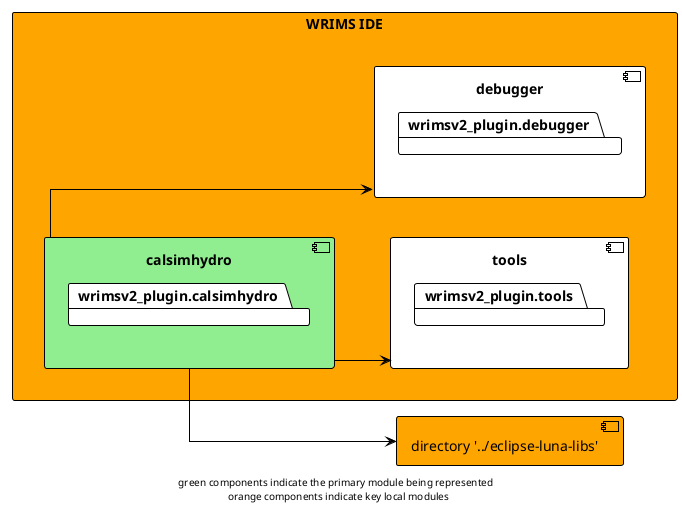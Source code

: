 @startuml

!theme plain
left to right direction
skinparam linetype ortho

rectangle wrims-ide as "WRIMS IDE" #orange {
    component calsimhydro #lightgreen {
        package wrimsv2_plugin.calsimhydro
    }
    component tools {
        package wrimsv2_plugin.tools
    }
    component debugger {
        package wrimsv2_plugin.debugger
    }
}

component luna_libs as "directory '../eclipse-luna-libs'" #orange

calsimhydro -down-> luna_libs
calsimhydro -down-> tools
calsimhydro -down-> debugger

footer "green components indicate the primary module being represented \n orange components indicate key local modules"
@enduml
